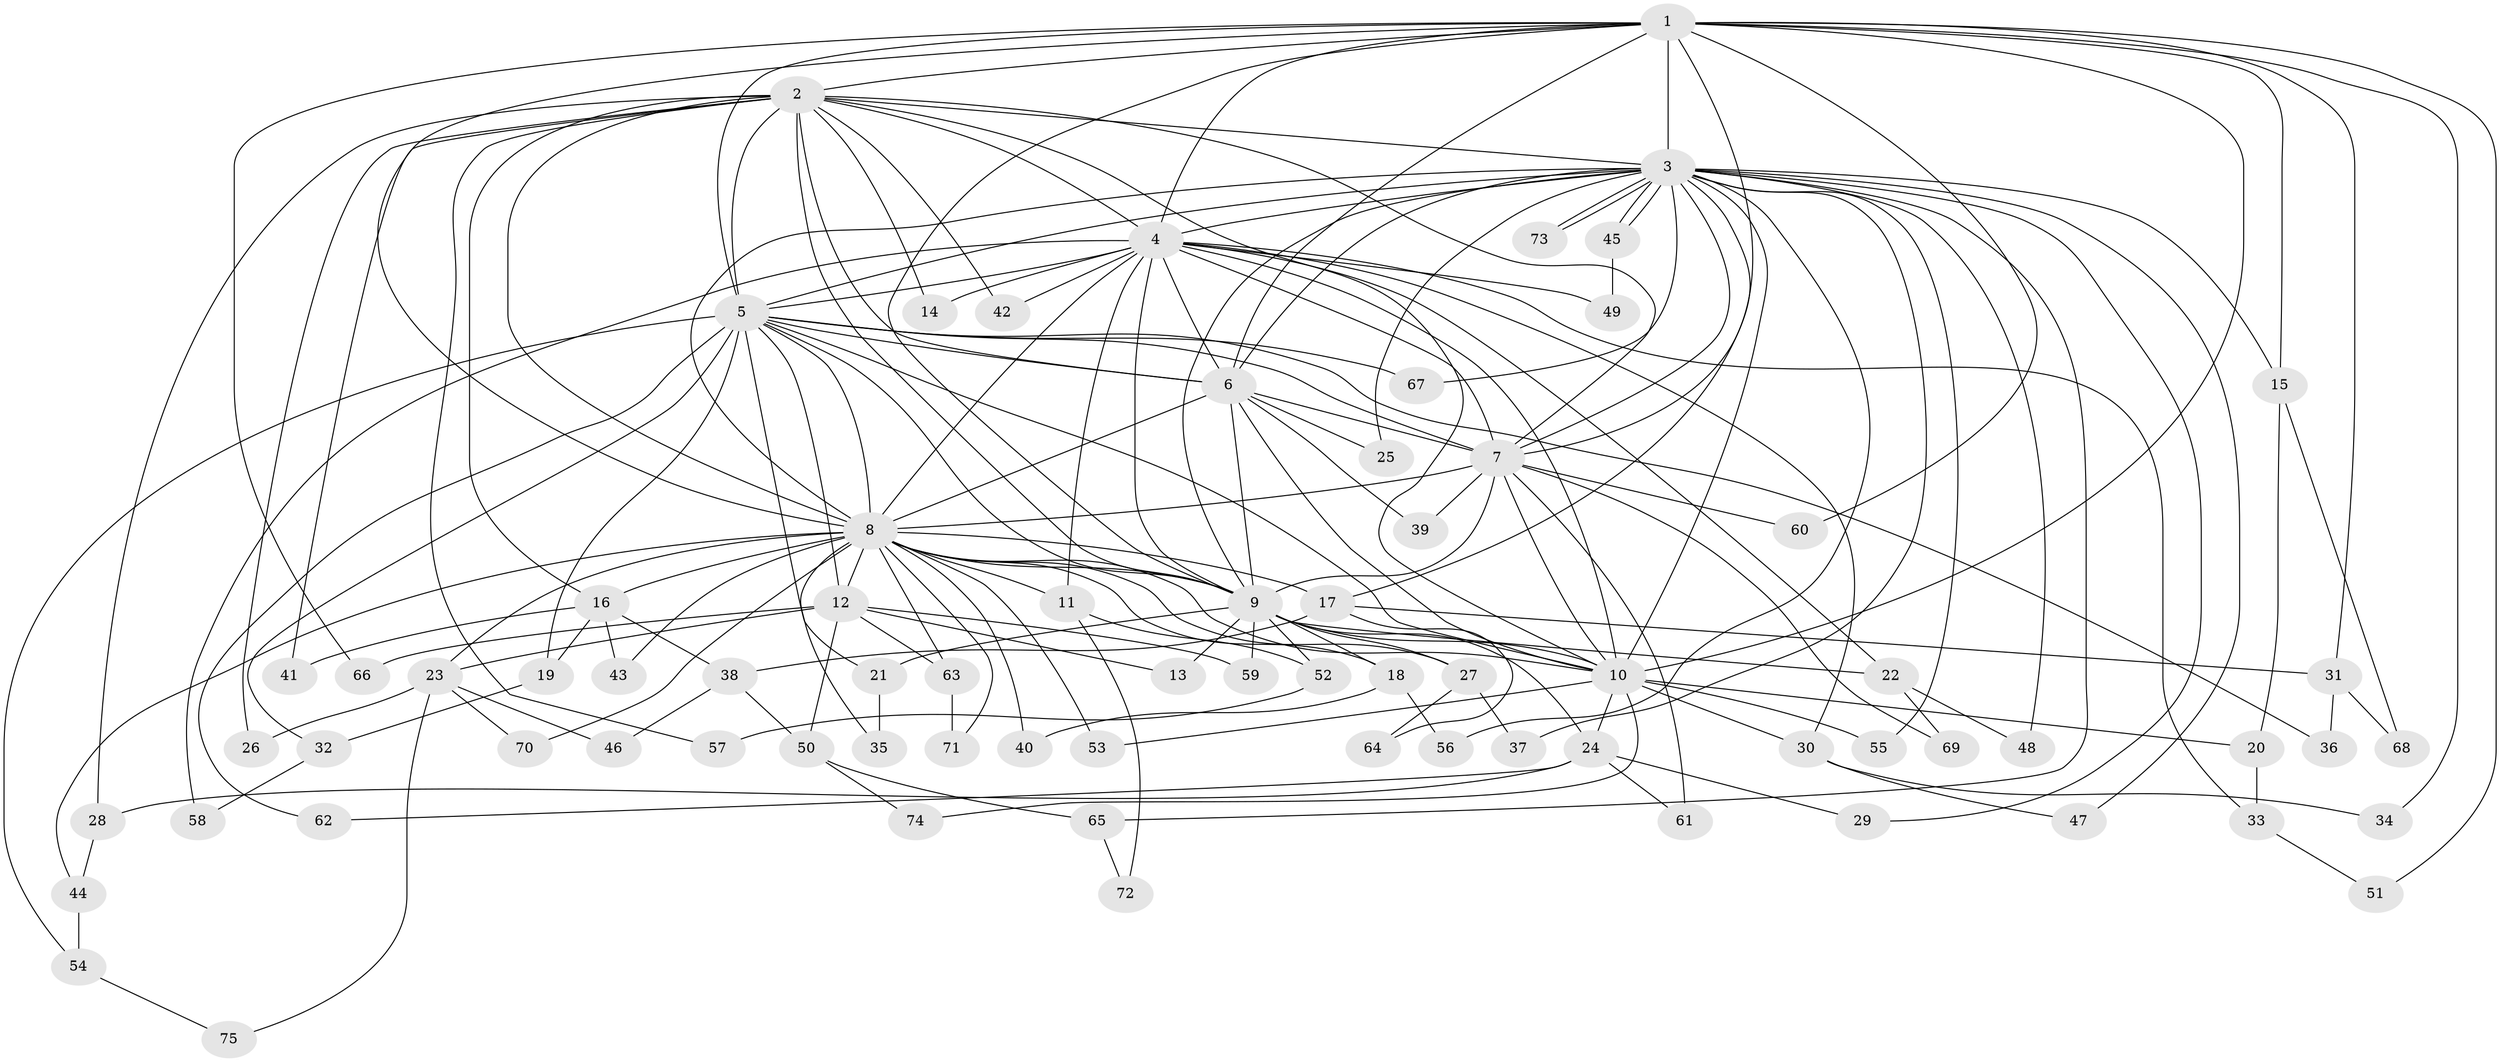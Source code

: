 // Generated by graph-tools (version 1.1) at 2025/35/03/09/25 02:35:01]
// undirected, 75 vertices, 175 edges
graph export_dot {
graph [start="1"]
  node [color=gray90,style=filled];
  1;
  2;
  3;
  4;
  5;
  6;
  7;
  8;
  9;
  10;
  11;
  12;
  13;
  14;
  15;
  16;
  17;
  18;
  19;
  20;
  21;
  22;
  23;
  24;
  25;
  26;
  27;
  28;
  29;
  30;
  31;
  32;
  33;
  34;
  35;
  36;
  37;
  38;
  39;
  40;
  41;
  42;
  43;
  44;
  45;
  46;
  47;
  48;
  49;
  50;
  51;
  52;
  53;
  54;
  55;
  56;
  57;
  58;
  59;
  60;
  61;
  62;
  63;
  64;
  65;
  66;
  67;
  68;
  69;
  70;
  71;
  72;
  73;
  74;
  75;
  1 -- 2;
  1 -- 3;
  1 -- 4;
  1 -- 5;
  1 -- 6;
  1 -- 7;
  1 -- 8;
  1 -- 9;
  1 -- 10;
  1 -- 15;
  1 -- 31;
  1 -- 34;
  1 -- 51;
  1 -- 60;
  1 -- 66;
  2 -- 3;
  2 -- 4;
  2 -- 5;
  2 -- 6;
  2 -- 7;
  2 -- 8;
  2 -- 9;
  2 -- 10;
  2 -- 14;
  2 -- 16;
  2 -- 26;
  2 -- 28;
  2 -- 41;
  2 -- 42;
  2 -- 57;
  3 -- 4;
  3 -- 5;
  3 -- 6;
  3 -- 7;
  3 -- 8;
  3 -- 9;
  3 -- 10;
  3 -- 15;
  3 -- 17;
  3 -- 25;
  3 -- 29;
  3 -- 37;
  3 -- 45;
  3 -- 45;
  3 -- 47;
  3 -- 48;
  3 -- 55;
  3 -- 56;
  3 -- 65;
  3 -- 67;
  3 -- 73;
  3 -- 73;
  4 -- 5;
  4 -- 6;
  4 -- 7;
  4 -- 8;
  4 -- 9;
  4 -- 10;
  4 -- 11;
  4 -- 14;
  4 -- 22;
  4 -- 30;
  4 -- 33;
  4 -- 42;
  4 -- 49;
  4 -- 58;
  5 -- 6;
  5 -- 7;
  5 -- 8;
  5 -- 9;
  5 -- 10;
  5 -- 12;
  5 -- 19;
  5 -- 21;
  5 -- 32;
  5 -- 36;
  5 -- 54;
  5 -- 62;
  5 -- 67;
  6 -- 7;
  6 -- 8;
  6 -- 9;
  6 -- 10;
  6 -- 25;
  6 -- 39;
  7 -- 8;
  7 -- 9;
  7 -- 10;
  7 -- 39;
  7 -- 60;
  7 -- 61;
  7 -- 69;
  8 -- 9;
  8 -- 10;
  8 -- 11;
  8 -- 12;
  8 -- 16;
  8 -- 17;
  8 -- 18;
  8 -- 23;
  8 -- 27;
  8 -- 35;
  8 -- 40;
  8 -- 43;
  8 -- 44;
  8 -- 53;
  8 -- 63;
  8 -- 70;
  8 -- 71;
  9 -- 10;
  9 -- 13;
  9 -- 18;
  9 -- 21;
  9 -- 22;
  9 -- 24;
  9 -- 27;
  9 -- 52;
  9 -- 59;
  10 -- 20;
  10 -- 24;
  10 -- 30;
  10 -- 53;
  10 -- 55;
  10 -- 74;
  11 -- 52;
  11 -- 72;
  12 -- 13;
  12 -- 23;
  12 -- 50;
  12 -- 59;
  12 -- 63;
  12 -- 66;
  15 -- 20;
  15 -- 68;
  16 -- 19;
  16 -- 38;
  16 -- 41;
  16 -- 43;
  17 -- 31;
  17 -- 38;
  17 -- 64;
  18 -- 40;
  18 -- 56;
  19 -- 32;
  20 -- 33;
  21 -- 35;
  22 -- 48;
  22 -- 69;
  23 -- 26;
  23 -- 46;
  23 -- 70;
  23 -- 75;
  24 -- 28;
  24 -- 29;
  24 -- 61;
  24 -- 62;
  27 -- 37;
  27 -- 64;
  28 -- 44;
  30 -- 34;
  30 -- 47;
  31 -- 36;
  31 -- 68;
  32 -- 58;
  33 -- 51;
  38 -- 46;
  38 -- 50;
  44 -- 54;
  45 -- 49;
  50 -- 65;
  50 -- 74;
  52 -- 57;
  54 -- 75;
  63 -- 71;
  65 -- 72;
}
